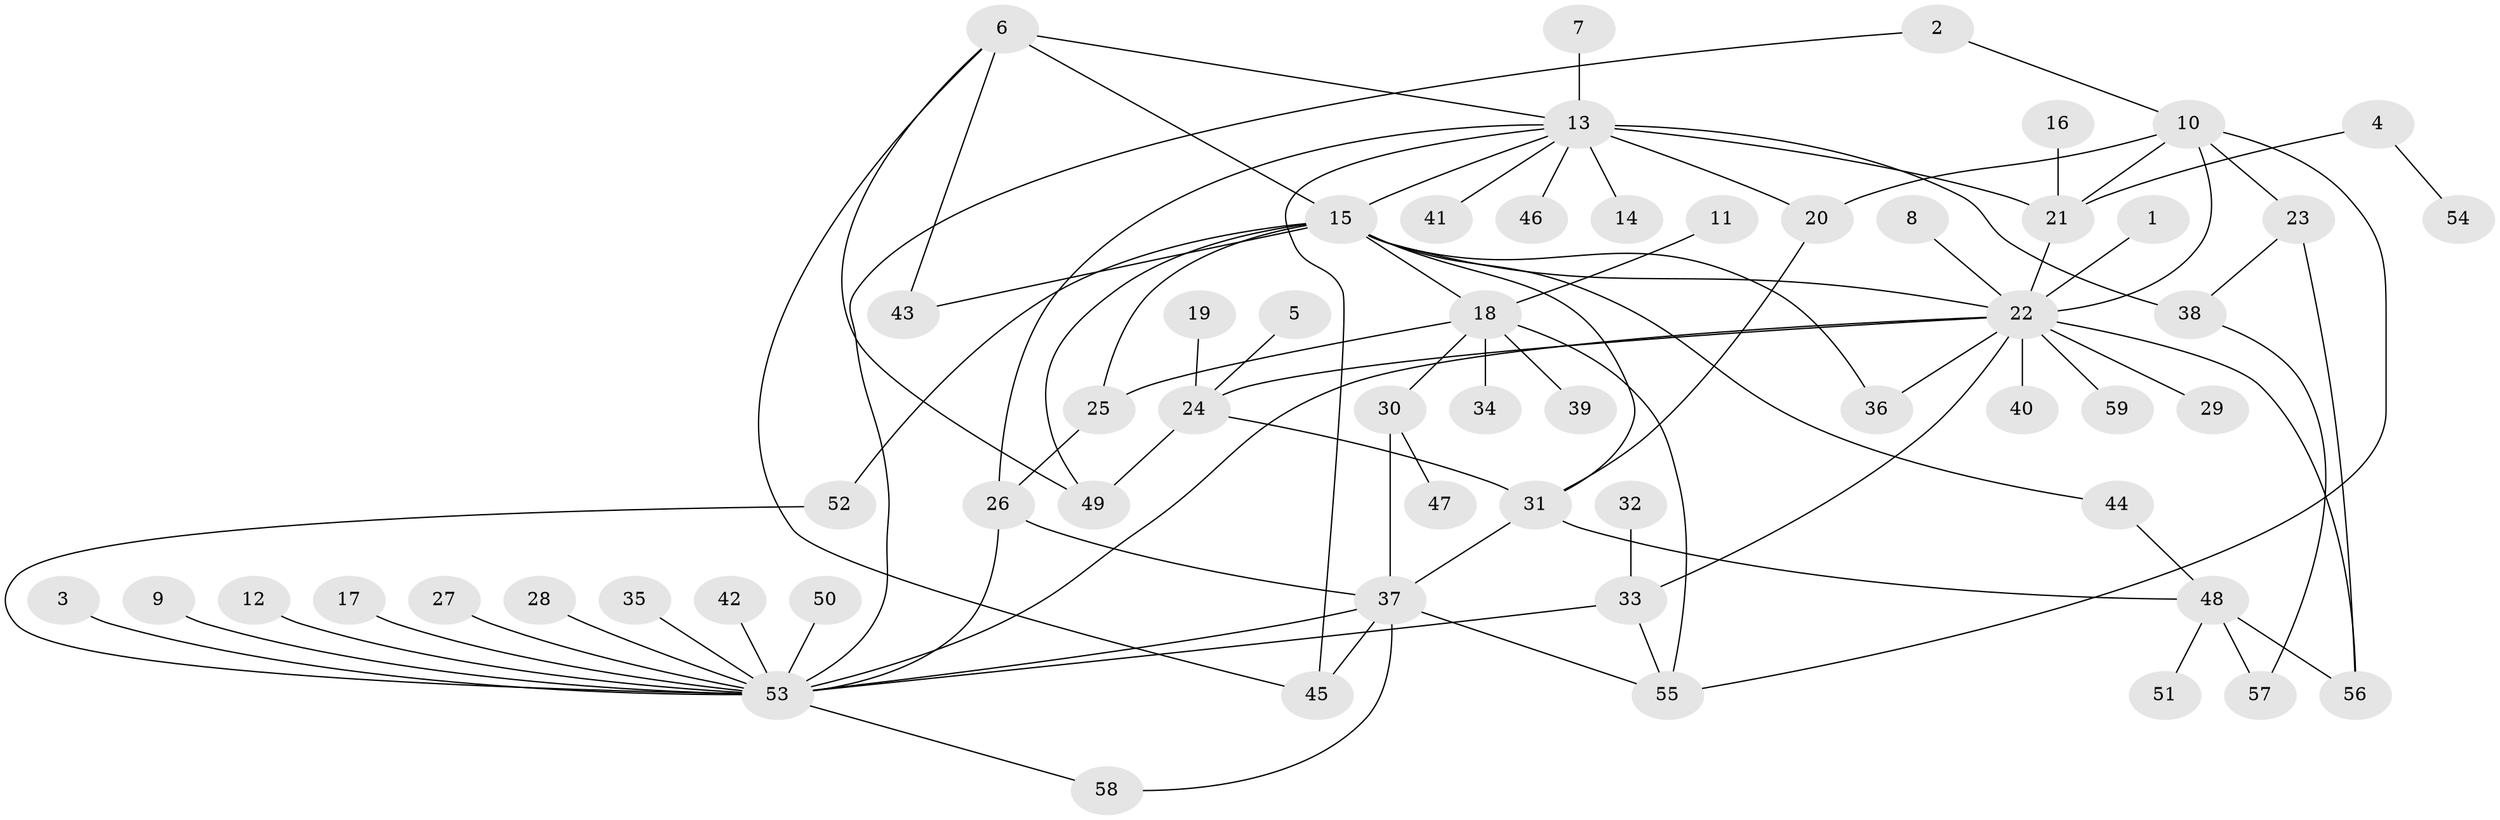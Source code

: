 // original degree distribution, {16: 0.017094017094017096, 7: 0.017094017094017096, 6: 0.02564102564102564, 19: 0.008547008547008548, 3: 0.11965811965811966, 1: 0.49572649572649574, 15: 0.008547008547008548, 2: 0.19658119658119658, 9: 0.008547008547008548, 5: 0.03418803418803419, 4: 0.05982905982905983, 11: 0.008547008547008548}
// Generated by graph-tools (version 1.1) at 2025/01/03/09/25 03:01:49]
// undirected, 59 vertices, 88 edges
graph export_dot {
graph [start="1"]
  node [color=gray90,style=filled];
  1;
  2;
  3;
  4;
  5;
  6;
  7;
  8;
  9;
  10;
  11;
  12;
  13;
  14;
  15;
  16;
  17;
  18;
  19;
  20;
  21;
  22;
  23;
  24;
  25;
  26;
  27;
  28;
  29;
  30;
  31;
  32;
  33;
  34;
  35;
  36;
  37;
  38;
  39;
  40;
  41;
  42;
  43;
  44;
  45;
  46;
  47;
  48;
  49;
  50;
  51;
  52;
  53;
  54;
  55;
  56;
  57;
  58;
  59;
  1 -- 22 [weight=1.0];
  2 -- 10 [weight=1.0];
  2 -- 53 [weight=1.0];
  3 -- 53 [weight=1.0];
  4 -- 21 [weight=1.0];
  4 -- 54 [weight=1.0];
  5 -- 24 [weight=1.0];
  6 -- 13 [weight=1.0];
  6 -- 15 [weight=2.0];
  6 -- 43 [weight=1.0];
  6 -- 45 [weight=1.0];
  6 -- 49 [weight=1.0];
  7 -- 13 [weight=1.0];
  8 -- 22 [weight=1.0];
  9 -- 53 [weight=1.0];
  10 -- 20 [weight=1.0];
  10 -- 21 [weight=1.0];
  10 -- 22 [weight=1.0];
  10 -- 23 [weight=1.0];
  10 -- 55 [weight=1.0];
  11 -- 18 [weight=1.0];
  12 -- 53 [weight=1.0];
  13 -- 14 [weight=1.0];
  13 -- 15 [weight=1.0];
  13 -- 20 [weight=2.0];
  13 -- 21 [weight=1.0];
  13 -- 26 [weight=1.0];
  13 -- 38 [weight=2.0];
  13 -- 41 [weight=1.0];
  13 -- 45 [weight=1.0];
  13 -- 46 [weight=1.0];
  15 -- 18 [weight=1.0];
  15 -- 22 [weight=1.0];
  15 -- 25 [weight=1.0];
  15 -- 31 [weight=1.0];
  15 -- 36 [weight=1.0];
  15 -- 43 [weight=1.0];
  15 -- 44 [weight=1.0];
  15 -- 49 [weight=1.0];
  15 -- 52 [weight=1.0];
  16 -- 21 [weight=1.0];
  17 -- 53 [weight=1.0];
  18 -- 25 [weight=1.0];
  18 -- 30 [weight=1.0];
  18 -- 34 [weight=1.0];
  18 -- 39 [weight=1.0];
  18 -- 55 [weight=1.0];
  19 -- 24 [weight=1.0];
  20 -- 31 [weight=1.0];
  21 -- 22 [weight=1.0];
  22 -- 24 [weight=1.0];
  22 -- 29 [weight=1.0];
  22 -- 33 [weight=1.0];
  22 -- 36 [weight=1.0];
  22 -- 40 [weight=1.0];
  22 -- 53 [weight=1.0];
  22 -- 56 [weight=1.0];
  22 -- 59 [weight=1.0];
  23 -- 38 [weight=1.0];
  23 -- 56 [weight=1.0];
  24 -- 31 [weight=1.0];
  24 -- 49 [weight=1.0];
  25 -- 26 [weight=1.0];
  26 -- 37 [weight=1.0];
  26 -- 53 [weight=2.0];
  27 -- 53 [weight=1.0];
  28 -- 53 [weight=1.0];
  30 -- 37 [weight=1.0];
  30 -- 47 [weight=1.0];
  31 -- 37 [weight=2.0];
  31 -- 48 [weight=1.0];
  32 -- 33 [weight=1.0];
  33 -- 53 [weight=2.0];
  33 -- 55 [weight=1.0];
  35 -- 53 [weight=1.0];
  37 -- 45 [weight=1.0];
  37 -- 53 [weight=1.0];
  37 -- 55 [weight=1.0];
  37 -- 58 [weight=1.0];
  38 -- 57 [weight=1.0];
  42 -- 53 [weight=1.0];
  44 -- 48 [weight=1.0];
  48 -- 51 [weight=1.0];
  48 -- 56 [weight=1.0];
  48 -- 57 [weight=1.0];
  50 -- 53 [weight=1.0];
  52 -- 53 [weight=1.0];
  53 -- 58 [weight=1.0];
}
